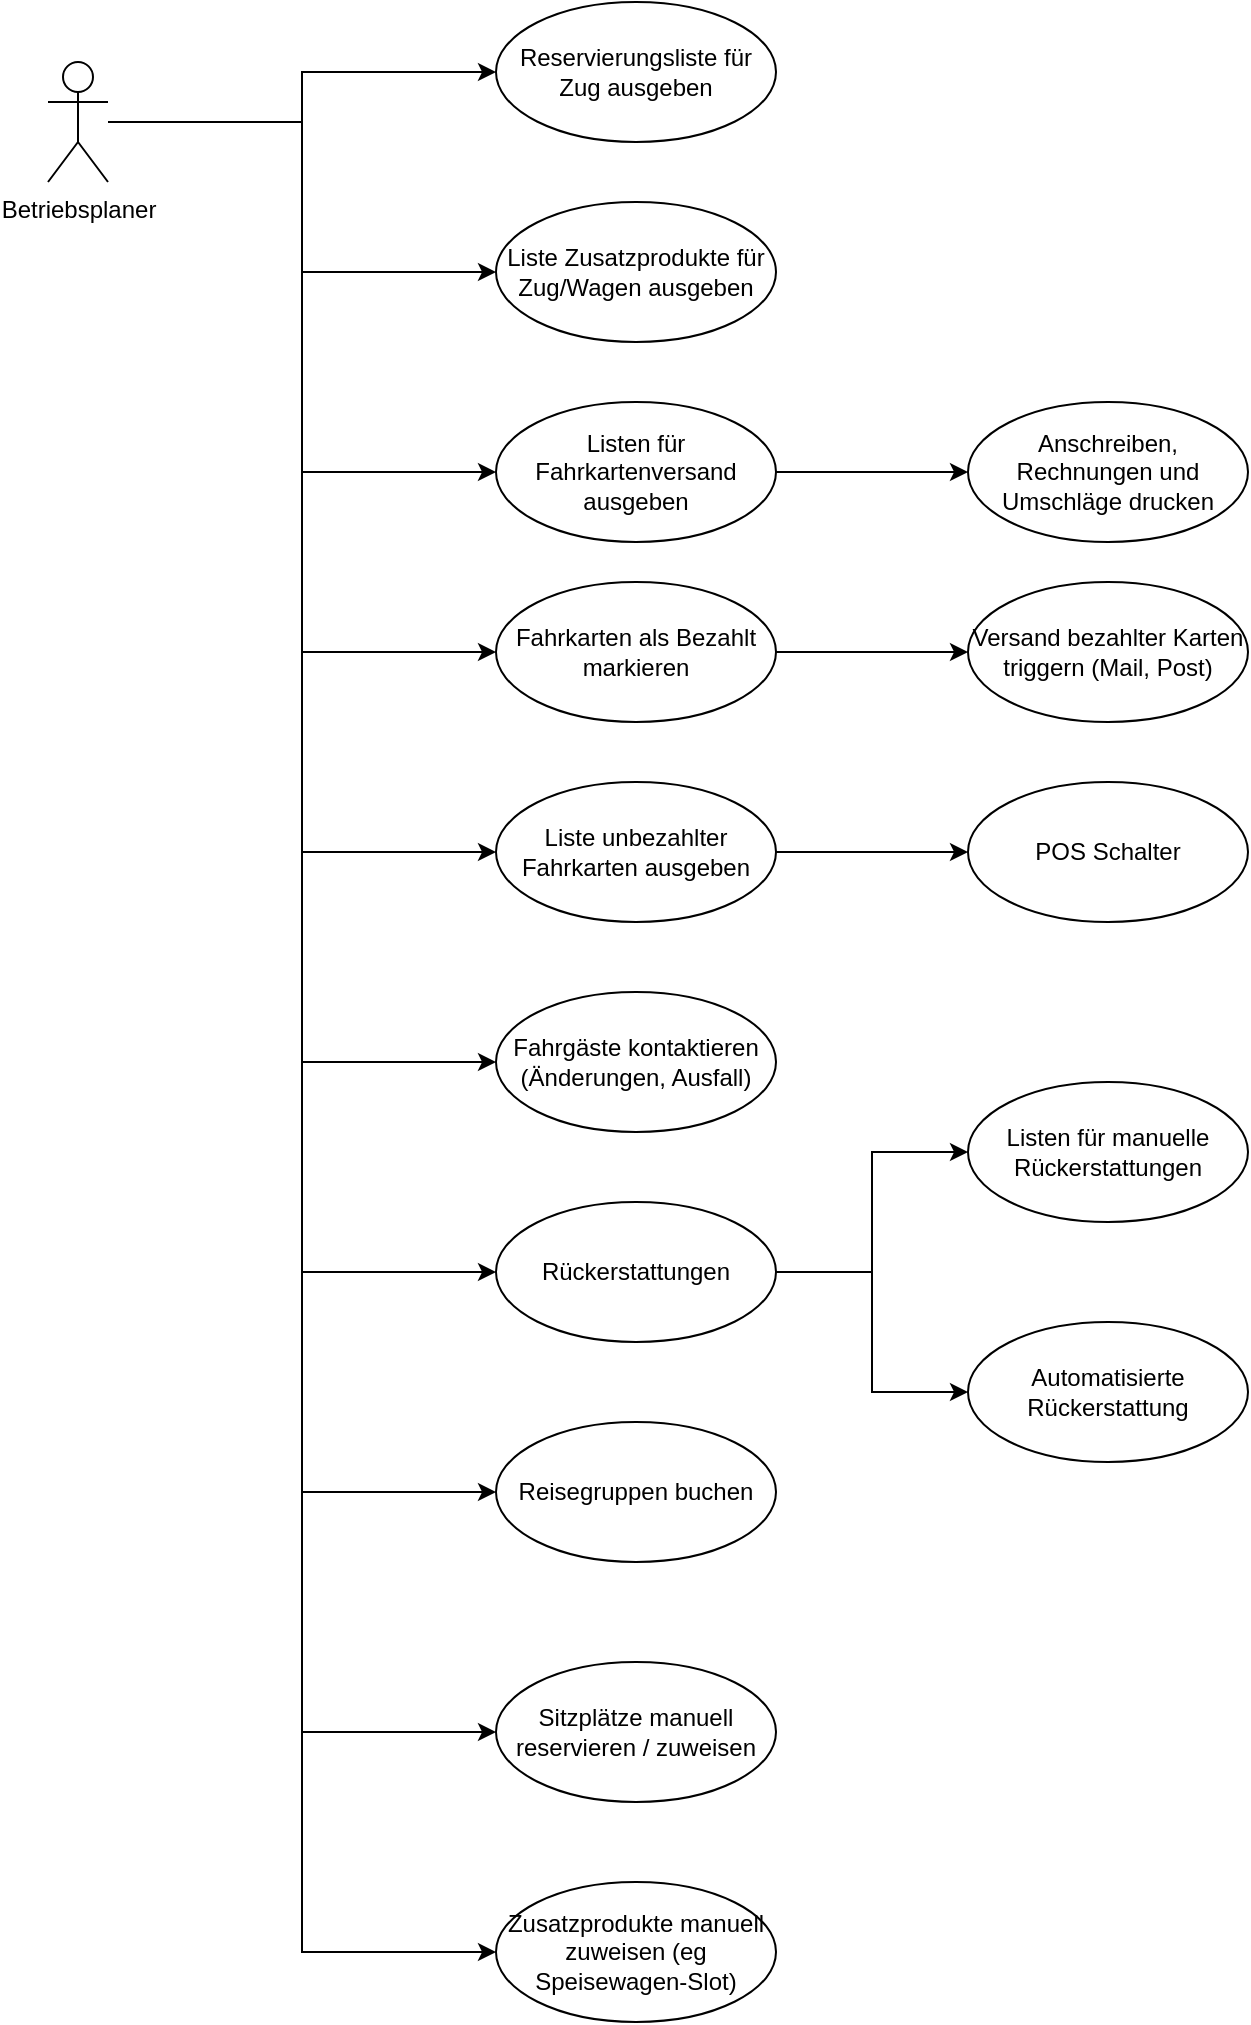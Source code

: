 <mxfile version="24.0.7" type="device">
  <diagram name="Seite-1" id="UX2POcTkbqlvjdGgAwTX">
    <mxGraphModel dx="1357" dy="846" grid="1" gridSize="10" guides="1" tooltips="1" connect="1" arrows="1" fold="1" page="1" pageScale="1" pageWidth="827" pageHeight="1169" math="0" shadow="0">
      <root>
        <mxCell id="0" />
        <mxCell id="1" parent="0" />
        <mxCell id="yFbk21ANDFqaT0J0uqoD-10" style="edgeStyle=orthogonalEdgeStyle;rounded=0;orthogonalLoop=1;jettySize=auto;html=1;entryX=0;entryY=0.5;entryDx=0;entryDy=0;" edge="1" parent="1" source="yFbk21ANDFqaT0J0uqoD-1" target="yFbk21ANDFqaT0J0uqoD-2">
          <mxGeometry relative="1" as="geometry" />
        </mxCell>
        <mxCell id="yFbk21ANDFqaT0J0uqoD-11" style="edgeStyle=orthogonalEdgeStyle;rounded=0;orthogonalLoop=1;jettySize=auto;html=1;entryX=0;entryY=0.5;entryDx=0;entryDy=0;" edge="1" parent="1" source="yFbk21ANDFqaT0J0uqoD-1" target="yFbk21ANDFqaT0J0uqoD-3">
          <mxGeometry relative="1" as="geometry" />
        </mxCell>
        <mxCell id="yFbk21ANDFqaT0J0uqoD-12" style="edgeStyle=orthogonalEdgeStyle;rounded=0;orthogonalLoop=1;jettySize=auto;html=1;entryX=0;entryY=0.5;entryDx=0;entryDy=0;" edge="1" parent="1" source="yFbk21ANDFqaT0J0uqoD-1" target="yFbk21ANDFqaT0J0uqoD-4">
          <mxGeometry relative="1" as="geometry" />
        </mxCell>
        <mxCell id="yFbk21ANDFqaT0J0uqoD-13" style="edgeStyle=orthogonalEdgeStyle;rounded=0;orthogonalLoop=1;jettySize=auto;html=1;entryX=0;entryY=0.5;entryDx=0;entryDy=0;" edge="1" parent="1" source="yFbk21ANDFqaT0J0uqoD-1" target="yFbk21ANDFqaT0J0uqoD-6">
          <mxGeometry relative="1" as="geometry" />
        </mxCell>
        <mxCell id="yFbk21ANDFqaT0J0uqoD-15" style="edgeStyle=orthogonalEdgeStyle;rounded=0;orthogonalLoop=1;jettySize=auto;html=1;entryX=0;entryY=0.5;entryDx=0;entryDy=0;" edge="1" parent="1" source="yFbk21ANDFqaT0J0uqoD-1" target="yFbk21ANDFqaT0J0uqoD-14">
          <mxGeometry relative="1" as="geometry" />
        </mxCell>
        <mxCell id="yFbk21ANDFqaT0J0uqoD-19" style="edgeStyle=orthogonalEdgeStyle;rounded=0;orthogonalLoop=1;jettySize=auto;html=1;entryX=0;entryY=0.5;entryDx=0;entryDy=0;" edge="1" parent="1" source="yFbk21ANDFqaT0J0uqoD-1" target="yFbk21ANDFqaT0J0uqoD-16">
          <mxGeometry relative="1" as="geometry" />
        </mxCell>
        <mxCell id="yFbk21ANDFqaT0J0uqoD-24" style="edgeStyle=orthogonalEdgeStyle;rounded=0;orthogonalLoop=1;jettySize=auto;html=1;entryX=0;entryY=0.5;entryDx=0;entryDy=0;" edge="1" parent="1" source="yFbk21ANDFqaT0J0uqoD-1" target="yFbk21ANDFqaT0J0uqoD-22">
          <mxGeometry relative="1" as="geometry" />
        </mxCell>
        <mxCell id="yFbk21ANDFqaT0J0uqoD-25" style="edgeStyle=orthogonalEdgeStyle;rounded=0;orthogonalLoop=1;jettySize=auto;html=1;entryX=0;entryY=0.5;entryDx=0;entryDy=0;" edge="1" parent="1" source="yFbk21ANDFqaT0J0uqoD-1" target="yFbk21ANDFqaT0J0uqoD-23">
          <mxGeometry relative="1" as="geometry" />
        </mxCell>
        <mxCell id="yFbk21ANDFqaT0J0uqoD-27" style="edgeStyle=orthogonalEdgeStyle;rounded=0;orthogonalLoop=1;jettySize=auto;html=1;entryX=0;entryY=0.5;entryDx=0;entryDy=0;" edge="1" parent="1" source="yFbk21ANDFqaT0J0uqoD-1" target="yFbk21ANDFqaT0J0uqoD-26">
          <mxGeometry relative="1" as="geometry" />
        </mxCell>
        <mxCell id="yFbk21ANDFqaT0J0uqoD-31" style="edgeStyle=orthogonalEdgeStyle;rounded=0;orthogonalLoop=1;jettySize=auto;html=1;entryX=0;entryY=0.5;entryDx=0;entryDy=0;" edge="1" parent="1" source="yFbk21ANDFqaT0J0uqoD-1" target="yFbk21ANDFqaT0J0uqoD-28">
          <mxGeometry relative="1" as="geometry" />
        </mxCell>
        <mxCell id="yFbk21ANDFqaT0J0uqoD-1" value="Betriebsplaner" style="shape=umlActor;verticalLabelPosition=bottom;verticalAlign=top;html=1;outlineConnect=0;" vertex="1" parent="1">
          <mxGeometry x="50" y="50" width="30" height="60" as="geometry" />
        </mxCell>
        <mxCell id="yFbk21ANDFqaT0J0uqoD-2" value="Reservierungsliste für Zug ausgeben" style="ellipse;whiteSpace=wrap;html=1;" vertex="1" parent="1">
          <mxGeometry x="274" y="20" width="140" height="70" as="geometry" />
        </mxCell>
        <mxCell id="yFbk21ANDFqaT0J0uqoD-3" value="Liste Zusatzprodukte für Zug/Wagen ausgeben" style="ellipse;whiteSpace=wrap;html=1;" vertex="1" parent="1">
          <mxGeometry x="274" y="120" width="140" height="70" as="geometry" />
        </mxCell>
        <mxCell id="yFbk21ANDFqaT0J0uqoD-9" value="" style="edgeStyle=orthogonalEdgeStyle;rounded=0;orthogonalLoop=1;jettySize=auto;html=1;" edge="1" parent="1" source="yFbk21ANDFqaT0J0uqoD-4" target="yFbk21ANDFqaT0J0uqoD-5">
          <mxGeometry relative="1" as="geometry" />
        </mxCell>
        <mxCell id="yFbk21ANDFqaT0J0uqoD-4" value="Listen für Fahrkartenversand ausgeben" style="ellipse;whiteSpace=wrap;html=1;" vertex="1" parent="1">
          <mxGeometry x="274" y="220" width="140" height="70" as="geometry" />
        </mxCell>
        <mxCell id="yFbk21ANDFqaT0J0uqoD-5" value="Anschreiben, Rechnungen und Umschläge drucken" style="ellipse;whiteSpace=wrap;html=1;" vertex="1" parent="1">
          <mxGeometry x="510" y="220" width="140" height="70" as="geometry" />
        </mxCell>
        <mxCell id="yFbk21ANDFqaT0J0uqoD-8" value="" style="edgeStyle=orthogonalEdgeStyle;rounded=0;orthogonalLoop=1;jettySize=auto;html=1;" edge="1" parent="1" source="yFbk21ANDFqaT0J0uqoD-6" target="yFbk21ANDFqaT0J0uqoD-7">
          <mxGeometry relative="1" as="geometry" />
        </mxCell>
        <mxCell id="yFbk21ANDFqaT0J0uqoD-6" value="Liste unbezahlter Fahrkarten ausgeben" style="ellipse;whiteSpace=wrap;html=1;" vertex="1" parent="1">
          <mxGeometry x="274" y="410" width="140" height="70" as="geometry" />
        </mxCell>
        <mxCell id="yFbk21ANDFqaT0J0uqoD-7" value="POS Schalter" style="ellipse;whiteSpace=wrap;html=1;" vertex="1" parent="1">
          <mxGeometry x="510" y="410" width="140" height="70" as="geometry" />
        </mxCell>
        <mxCell id="yFbk21ANDFqaT0J0uqoD-14" value="Fahrgäste kontaktieren (Änderungen, Ausfall)" style="ellipse;whiteSpace=wrap;html=1;" vertex="1" parent="1">
          <mxGeometry x="274" y="515" width="140" height="70" as="geometry" />
        </mxCell>
        <mxCell id="yFbk21ANDFqaT0J0uqoD-20" style="edgeStyle=orthogonalEdgeStyle;rounded=0;orthogonalLoop=1;jettySize=auto;html=1;entryX=0;entryY=0.5;entryDx=0;entryDy=0;" edge="1" parent="1" source="yFbk21ANDFqaT0J0uqoD-16" target="yFbk21ANDFqaT0J0uqoD-17">
          <mxGeometry relative="1" as="geometry" />
        </mxCell>
        <mxCell id="yFbk21ANDFqaT0J0uqoD-21" style="edgeStyle=orthogonalEdgeStyle;rounded=0;orthogonalLoop=1;jettySize=auto;html=1;entryX=0;entryY=0.5;entryDx=0;entryDy=0;" edge="1" parent="1" source="yFbk21ANDFqaT0J0uqoD-16" target="yFbk21ANDFqaT0J0uqoD-18">
          <mxGeometry relative="1" as="geometry" />
        </mxCell>
        <mxCell id="yFbk21ANDFqaT0J0uqoD-16" value="Rückerstattungen" style="ellipse;whiteSpace=wrap;html=1;" vertex="1" parent="1">
          <mxGeometry x="274" y="620" width="140" height="70" as="geometry" />
        </mxCell>
        <mxCell id="yFbk21ANDFqaT0J0uqoD-17" value="Listen für manuelle Rückerstattungen" style="ellipse;whiteSpace=wrap;html=1;" vertex="1" parent="1">
          <mxGeometry x="510" y="560" width="140" height="70" as="geometry" />
        </mxCell>
        <mxCell id="yFbk21ANDFqaT0J0uqoD-18" value="Automatisierte Rückerstattung" style="ellipse;whiteSpace=wrap;html=1;" vertex="1" parent="1">
          <mxGeometry x="510" y="680" width="140" height="70" as="geometry" />
        </mxCell>
        <mxCell id="yFbk21ANDFqaT0J0uqoD-22" value="Sitzplätze manuell reservieren / zuweisen" style="ellipse;whiteSpace=wrap;html=1;" vertex="1" parent="1">
          <mxGeometry x="274" y="850" width="140" height="70" as="geometry" />
        </mxCell>
        <mxCell id="yFbk21ANDFqaT0J0uqoD-23" value="Zusatzprodukte manuell zuweisen (eg Speisewagen-Slot)" style="ellipse;whiteSpace=wrap;html=1;" vertex="1" parent="1">
          <mxGeometry x="274" y="960" width="140" height="70" as="geometry" />
        </mxCell>
        <mxCell id="yFbk21ANDFqaT0J0uqoD-26" value="Reisegruppen buchen" style="ellipse;whiteSpace=wrap;html=1;" vertex="1" parent="1">
          <mxGeometry x="274" y="730" width="140" height="70" as="geometry" />
        </mxCell>
        <mxCell id="yFbk21ANDFqaT0J0uqoD-30" value="" style="edgeStyle=orthogonalEdgeStyle;rounded=0;orthogonalLoop=1;jettySize=auto;html=1;" edge="1" parent="1" source="yFbk21ANDFqaT0J0uqoD-28" target="yFbk21ANDFqaT0J0uqoD-29">
          <mxGeometry relative="1" as="geometry" />
        </mxCell>
        <mxCell id="yFbk21ANDFqaT0J0uqoD-28" value="Fahrkarten als Bezahlt markieren" style="ellipse;whiteSpace=wrap;html=1;" vertex="1" parent="1">
          <mxGeometry x="274" y="310" width="140" height="70" as="geometry" />
        </mxCell>
        <mxCell id="yFbk21ANDFqaT0J0uqoD-29" value="Versand bezahlter Karten triggern (Mail, Post)" style="ellipse;whiteSpace=wrap;html=1;" vertex="1" parent="1">
          <mxGeometry x="510" y="310" width="140" height="70" as="geometry" />
        </mxCell>
      </root>
    </mxGraphModel>
  </diagram>
</mxfile>
